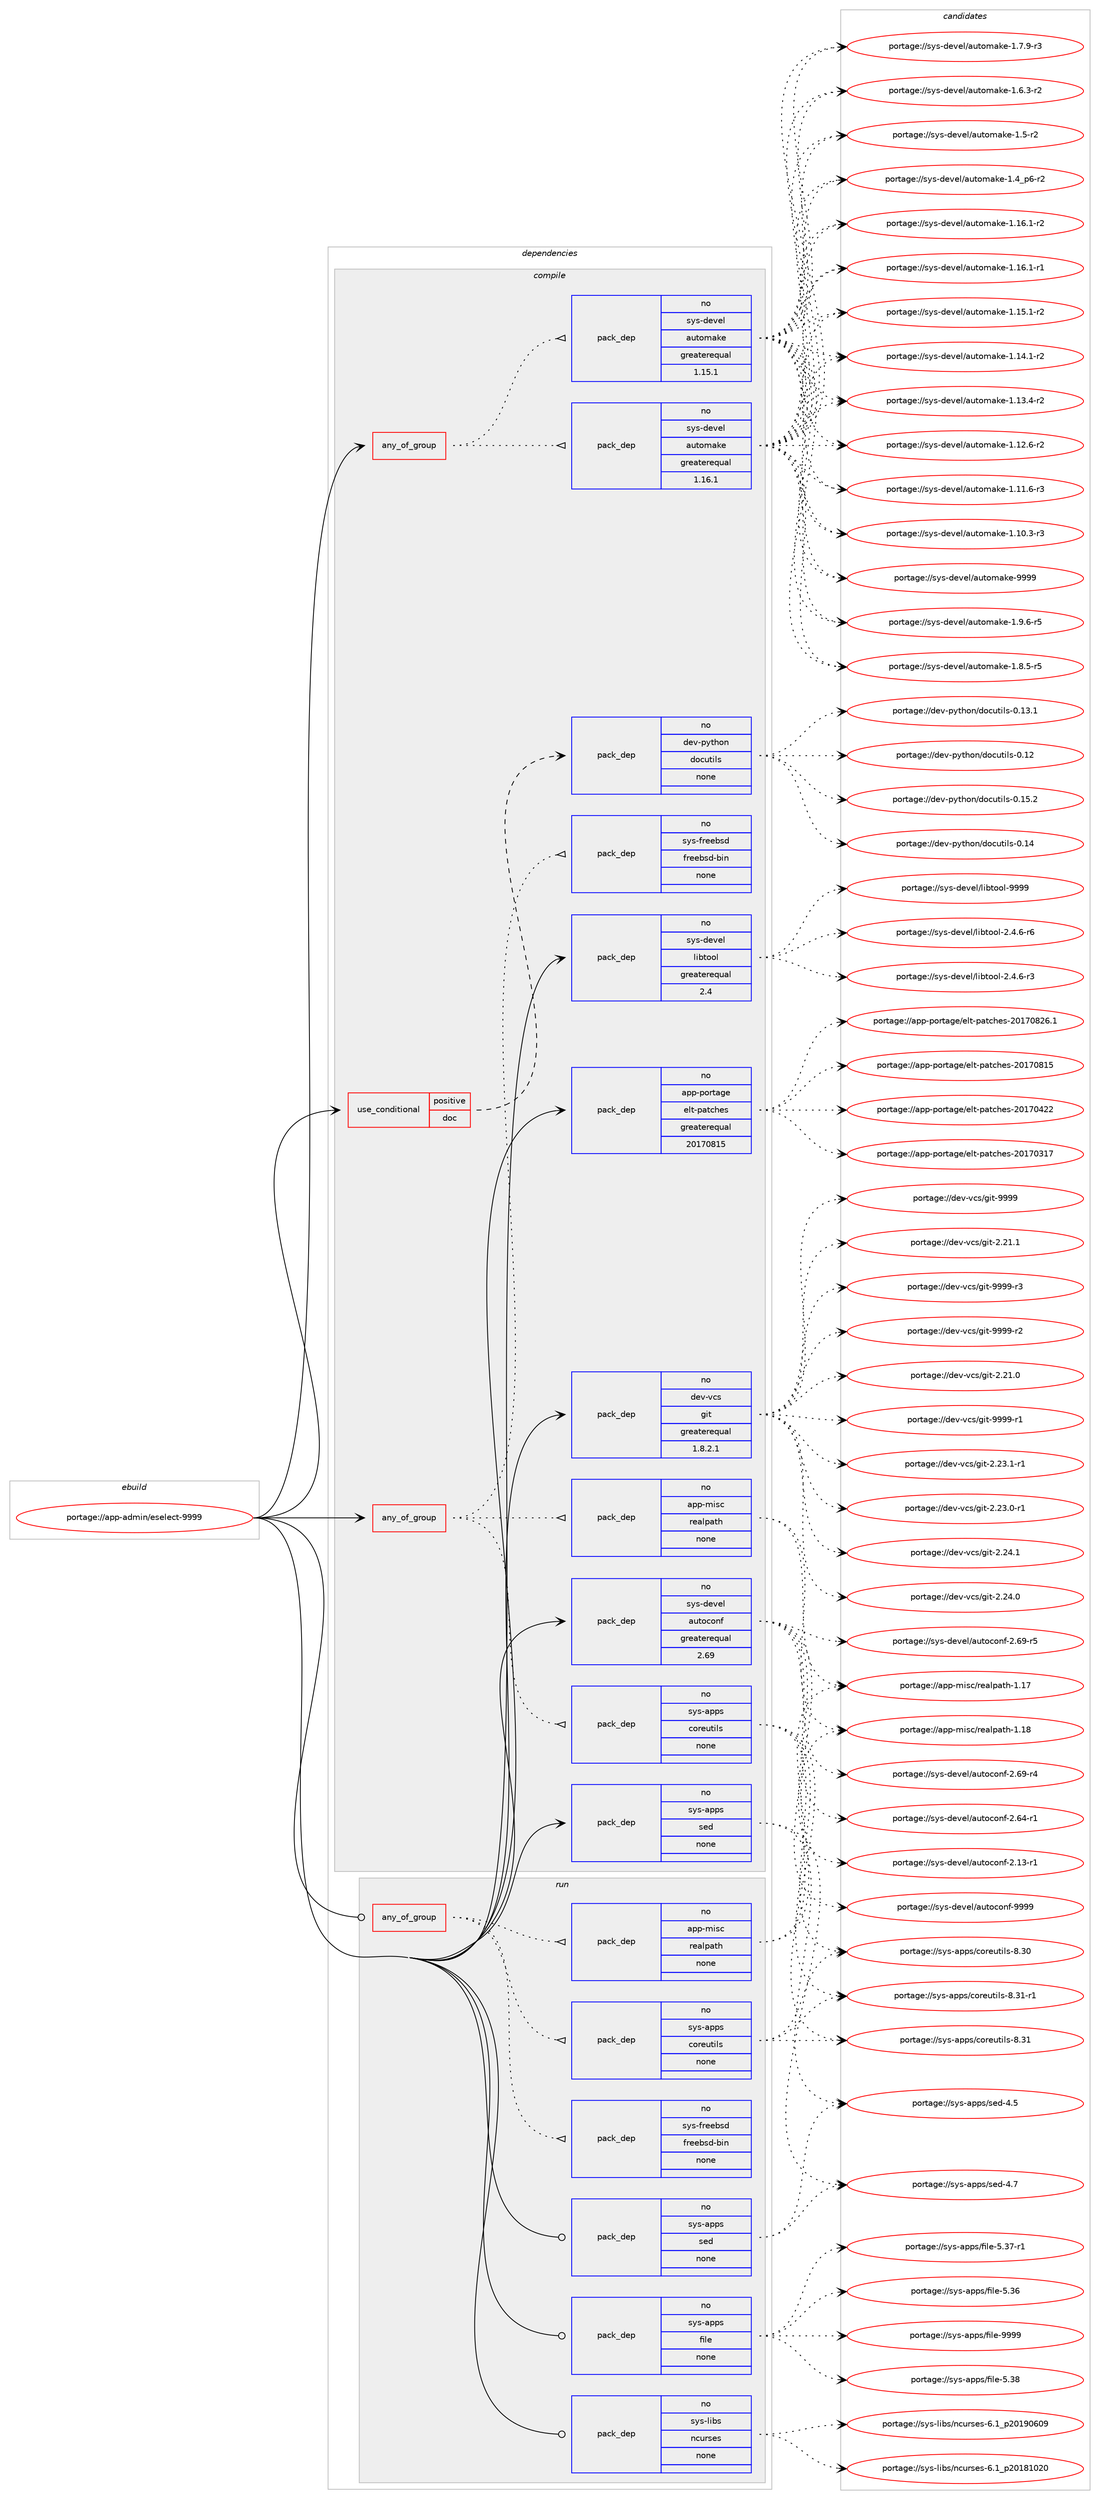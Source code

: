 digraph prolog {

# *************
# Graph options
# *************

newrank=true;
concentrate=true;
compound=true;
graph [rankdir=LR,fontname=Helvetica,fontsize=10,ranksep=1.5];#, ranksep=2.5, nodesep=0.2];
edge  [arrowhead=vee];
node  [fontname=Helvetica,fontsize=10];

# **********
# The ebuild
# **********

subgraph cluster_leftcol {
color=gray;
rank=same;
label=<<i>ebuild</i>>;
id [label="portage://app-admin/eselect-9999", color=red, width=4, href="../app-admin/eselect-9999.svg"];
}

# ****************
# The dependencies
# ****************

subgraph cluster_midcol {
color=gray;
label=<<i>dependencies</i>>;
subgraph cluster_compile {
fillcolor="#eeeeee";
style=filled;
label=<<i>compile</i>>;
subgraph any8447 {
dependency656918 [label=<<TABLE BORDER="0" CELLBORDER="1" CELLSPACING="0" CELLPADDING="4"><TR><TD CELLPADDING="10">any_of_group</TD></TR></TABLE>>, shape=none, color=red];subgraph pack492836 {
dependency656919 [label=<<TABLE BORDER="0" CELLBORDER="1" CELLSPACING="0" CELLPADDING="4" WIDTH="220"><TR><TD ROWSPAN="6" CELLPADDING="30">pack_dep</TD></TR><TR><TD WIDTH="110">no</TD></TR><TR><TD>sys-apps</TD></TR><TR><TD>coreutils</TD></TR><TR><TD>none</TD></TR><TR><TD></TD></TR></TABLE>>, shape=none, color=blue];
}
dependency656918:e -> dependency656919:w [weight=20,style="dotted",arrowhead="oinv"];
subgraph pack492837 {
dependency656920 [label=<<TABLE BORDER="0" CELLBORDER="1" CELLSPACING="0" CELLPADDING="4" WIDTH="220"><TR><TD ROWSPAN="6" CELLPADDING="30">pack_dep</TD></TR><TR><TD WIDTH="110">no</TD></TR><TR><TD>sys-freebsd</TD></TR><TR><TD>freebsd-bin</TD></TR><TR><TD>none</TD></TR><TR><TD></TD></TR></TABLE>>, shape=none, color=blue];
}
dependency656918:e -> dependency656920:w [weight=20,style="dotted",arrowhead="oinv"];
subgraph pack492838 {
dependency656921 [label=<<TABLE BORDER="0" CELLBORDER="1" CELLSPACING="0" CELLPADDING="4" WIDTH="220"><TR><TD ROWSPAN="6" CELLPADDING="30">pack_dep</TD></TR><TR><TD WIDTH="110">no</TD></TR><TR><TD>app-misc</TD></TR><TR><TD>realpath</TD></TR><TR><TD>none</TD></TR><TR><TD></TD></TR></TABLE>>, shape=none, color=blue];
}
dependency656918:e -> dependency656921:w [weight=20,style="dotted",arrowhead="oinv"];
}
id:e -> dependency656918:w [weight=20,style="solid",arrowhead="vee"];
subgraph any8448 {
dependency656922 [label=<<TABLE BORDER="0" CELLBORDER="1" CELLSPACING="0" CELLPADDING="4"><TR><TD CELLPADDING="10">any_of_group</TD></TR></TABLE>>, shape=none, color=red];subgraph pack492839 {
dependency656923 [label=<<TABLE BORDER="0" CELLBORDER="1" CELLSPACING="0" CELLPADDING="4" WIDTH="220"><TR><TD ROWSPAN="6" CELLPADDING="30">pack_dep</TD></TR><TR><TD WIDTH="110">no</TD></TR><TR><TD>sys-devel</TD></TR><TR><TD>automake</TD></TR><TR><TD>greaterequal</TD></TR><TR><TD>1.16.1</TD></TR></TABLE>>, shape=none, color=blue];
}
dependency656922:e -> dependency656923:w [weight=20,style="dotted",arrowhead="oinv"];
subgraph pack492840 {
dependency656924 [label=<<TABLE BORDER="0" CELLBORDER="1" CELLSPACING="0" CELLPADDING="4" WIDTH="220"><TR><TD ROWSPAN="6" CELLPADDING="30">pack_dep</TD></TR><TR><TD WIDTH="110">no</TD></TR><TR><TD>sys-devel</TD></TR><TR><TD>automake</TD></TR><TR><TD>greaterequal</TD></TR><TR><TD>1.15.1</TD></TR></TABLE>>, shape=none, color=blue];
}
dependency656922:e -> dependency656924:w [weight=20,style="dotted",arrowhead="oinv"];
}
id:e -> dependency656922:w [weight=20,style="solid",arrowhead="vee"];
subgraph cond155339 {
dependency656925 [label=<<TABLE BORDER="0" CELLBORDER="1" CELLSPACING="0" CELLPADDING="4"><TR><TD ROWSPAN="3" CELLPADDING="10">use_conditional</TD></TR><TR><TD>positive</TD></TR><TR><TD>doc</TD></TR></TABLE>>, shape=none, color=red];
subgraph pack492841 {
dependency656926 [label=<<TABLE BORDER="0" CELLBORDER="1" CELLSPACING="0" CELLPADDING="4" WIDTH="220"><TR><TD ROWSPAN="6" CELLPADDING="30">pack_dep</TD></TR><TR><TD WIDTH="110">no</TD></TR><TR><TD>dev-python</TD></TR><TR><TD>docutils</TD></TR><TR><TD>none</TD></TR><TR><TD></TD></TR></TABLE>>, shape=none, color=blue];
}
dependency656925:e -> dependency656926:w [weight=20,style="dashed",arrowhead="vee"];
}
id:e -> dependency656925:w [weight=20,style="solid",arrowhead="vee"];
subgraph pack492842 {
dependency656927 [label=<<TABLE BORDER="0" CELLBORDER="1" CELLSPACING="0" CELLPADDING="4" WIDTH="220"><TR><TD ROWSPAN="6" CELLPADDING="30">pack_dep</TD></TR><TR><TD WIDTH="110">no</TD></TR><TR><TD>app-portage</TD></TR><TR><TD>elt-patches</TD></TR><TR><TD>greaterequal</TD></TR><TR><TD>20170815</TD></TR></TABLE>>, shape=none, color=blue];
}
id:e -> dependency656927:w [weight=20,style="solid",arrowhead="vee"];
subgraph pack492843 {
dependency656928 [label=<<TABLE BORDER="0" CELLBORDER="1" CELLSPACING="0" CELLPADDING="4" WIDTH="220"><TR><TD ROWSPAN="6" CELLPADDING="30">pack_dep</TD></TR><TR><TD WIDTH="110">no</TD></TR><TR><TD>dev-vcs</TD></TR><TR><TD>git</TD></TR><TR><TD>greaterequal</TD></TR><TR><TD>1.8.2.1</TD></TR></TABLE>>, shape=none, color=blue];
}
id:e -> dependency656928:w [weight=20,style="solid",arrowhead="vee"];
subgraph pack492844 {
dependency656929 [label=<<TABLE BORDER="0" CELLBORDER="1" CELLSPACING="0" CELLPADDING="4" WIDTH="220"><TR><TD ROWSPAN="6" CELLPADDING="30">pack_dep</TD></TR><TR><TD WIDTH="110">no</TD></TR><TR><TD>sys-apps</TD></TR><TR><TD>sed</TD></TR><TR><TD>none</TD></TR><TR><TD></TD></TR></TABLE>>, shape=none, color=blue];
}
id:e -> dependency656929:w [weight=20,style="solid",arrowhead="vee"];
subgraph pack492845 {
dependency656930 [label=<<TABLE BORDER="0" CELLBORDER="1" CELLSPACING="0" CELLPADDING="4" WIDTH="220"><TR><TD ROWSPAN="6" CELLPADDING="30">pack_dep</TD></TR><TR><TD WIDTH="110">no</TD></TR><TR><TD>sys-devel</TD></TR><TR><TD>autoconf</TD></TR><TR><TD>greaterequal</TD></TR><TR><TD>2.69</TD></TR></TABLE>>, shape=none, color=blue];
}
id:e -> dependency656930:w [weight=20,style="solid",arrowhead="vee"];
subgraph pack492846 {
dependency656931 [label=<<TABLE BORDER="0" CELLBORDER="1" CELLSPACING="0" CELLPADDING="4" WIDTH="220"><TR><TD ROWSPAN="6" CELLPADDING="30">pack_dep</TD></TR><TR><TD WIDTH="110">no</TD></TR><TR><TD>sys-devel</TD></TR><TR><TD>libtool</TD></TR><TR><TD>greaterequal</TD></TR><TR><TD>2.4</TD></TR></TABLE>>, shape=none, color=blue];
}
id:e -> dependency656931:w [weight=20,style="solid",arrowhead="vee"];
}
subgraph cluster_compileandrun {
fillcolor="#eeeeee";
style=filled;
label=<<i>compile and run</i>>;
}
subgraph cluster_run {
fillcolor="#eeeeee";
style=filled;
label=<<i>run</i>>;
subgraph any8449 {
dependency656932 [label=<<TABLE BORDER="0" CELLBORDER="1" CELLSPACING="0" CELLPADDING="4"><TR><TD CELLPADDING="10">any_of_group</TD></TR></TABLE>>, shape=none, color=red];subgraph pack492847 {
dependency656933 [label=<<TABLE BORDER="0" CELLBORDER="1" CELLSPACING="0" CELLPADDING="4" WIDTH="220"><TR><TD ROWSPAN="6" CELLPADDING="30">pack_dep</TD></TR><TR><TD WIDTH="110">no</TD></TR><TR><TD>sys-apps</TD></TR><TR><TD>coreutils</TD></TR><TR><TD>none</TD></TR><TR><TD></TD></TR></TABLE>>, shape=none, color=blue];
}
dependency656932:e -> dependency656933:w [weight=20,style="dotted",arrowhead="oinv"];
subgraph pack492848 {
dependency656934 [label=<<TABLE BORDER="0" CELLBORDER="1" CELLSPACING="0" CELLPADDING="4" WIDTH="220"><TR><TD ROWSPAN="6" CELLPADDING="30">pack_dep</TD></TR><TR><TD WIDTH="110">no</TD></TR><TR><TD>sys-freebsd</TD></TR><TR><TD>freebsd-bin</TD></TR><TR><TD>none</TD></TR><TR><TD></TD></TR></TABLE>>, shape=none, color=blue];
}
dependency656932:e -> dependency656934:w [weight=20,style="dotted",arrowhead="oinv"];
subgraph pack492849 {
dependency656935 [label=<<TABLE BORDER="0" CELLBORDER="1" CELLSPACING="0" CELLPADDING="4" WIDTH="220"><TR><TD ROWSPAN="6" CELLPADDING="30">pack_dep</TD></TR><TR><TD WIDTH="110">no</TD></TR><TR><TD>app-misc</TD></TR><TR><TD>realpath</TD></TR><TR><TD>none</TD></TR><TR><TD></TD></TR></TABLE>>, shape=none, color=blue];
}
dependency656932:e -> dependency656935:w [weight=20,style="dotted",arrowhead="oinv"];
}
id:e -> dependency656932:w [weight=20,style="solid",arrowhead="odot"];
subgraph pack492850 {
dependency656936 [label=<<TABLE BORDER="0" CELLBORDER="1" CELLSPACING="0" CELLPADDING="4" WIDTH="220"><TR><TD ROWSPAN="6" CELLPADDING="30">pack_dep</TD></TR><TR><TD WIDTH="110">no</TD></TR><TR><TD>sys-apps</TD></TR><TR><TD>file</TD></TR><TR><TD>none</TD></TR><TR><TD></TD></TR></TABLE>>, shape=none, color=blue];
}
id:e -> dependency656936:w [weight=20,style="solid",arrowhead="odot"];
subgraph pack492851 {
dependency656937 [label=<<TABLE BORDER="0" CELLBORDER="1" CELLSPACING="0" CELLPADDING="4" WIDTH="220"><TR><TD ROWSPAN="6" CELLPADDING="30">pack_dep</TD></TR><TR><TD WIDTH="110">no</TD></TR><TR><TD>sys-apps</TD></TR><TR><TD>sed</TD></TR><TR><TD>none</TD></TR><TR><TD></TD></TR></TABLE>>, shape=none, color=blue];
}
id:e -> dependency656937:w [weight=20,style="solid",arrowhead="odot"];
subgraph pack492852 {
dependency656938 [label=<<TABLE BORDER="0" CELLBORDER="1" CELLSPACING="0" CELLPADDING="4" WIDTH="220"><TR><TD ROWSPAN="6" CELLPADDING="30">pack_dep</TD></TR><TR><TD WIDTH="110">no</TD></TR><TR><TD>sys-libs</TD></TR><TR><TD>ncurses</TD></TR><TR><TD>none</TD></TR><TR><TD></TD></TR></TABLE>>, shape=none, color=blue];
}
id:e -> dependency656938:w [weight=20,style="solid",arrowhead="odot"];
}
}

# **************
# The candidates
# **************

subgraph cluster_choices {
rank=same;
color=gray;
label=<<i>candidates</i>>;

subgraph choice492836 {
color=black;
nodesep=1;
choice1151211154597112112115479911111410111711610510811545564651494511449 [label="portage://sys-apps/coreutils-8.31-r1", color=red, width=4,href="../sys-apps/coreutils-8.31-r1.svg"];
choice115121115459711211211547991111141011171161051081154556465149 [label="portage://sys-apps/coreutils-8.31", color=red, width=4,href="../sys-apps/coreutils-8.31.svg"];
choice115121115459711211211547991111141011171161051081154556465148 [label="portage://sys-apps/coreutils-8.30", color=red, width=4,href="../sys-apps/coreutils-8.30.svg"];
dependency656919:e -> choice1151211154597112112115479911111410111711610510811545564651494511449:w [style=dotted,weight="100"];
dependency656919:e -> choice115121115459711211211547991111141011171161051081154556465149:w [style=dotted,weight="100"];
dependency656919:e -> choice115121115459711211211547991111141011171161051081154556465148:w [style=dotted,weight="100"];
}
subgraph choice492837 {
color=black;
nodesep=1;
}
subgraph choice492838 {
color=black;
nodesep=1;
choice9711211245109105115994711410197108112971161044549464956 [label="portage://app-misc/realpath-1.18", color=red, width=4,href="../app-misc/realpath-1.18.svg"];
choice9711211245109105115994711410197108112971161044549464955 [label="portage://app-misc/realpath-1.17", color=red, width=4,href="../app-misc/realpath-1.17.svg"];
dependency656921:e -> choice9711211245109105115994711410197108112971161044549464956:w [style=dotted,weight="100"];
dependency656921:e -> choice9711211245109105115994711410197108112971161044549464955:w [style=dotted,weight="100"];
}
subgraph choice492839 {
color=black;
nodesep=1;
choice115121115451001011181011084797117116111109971071014557575757 [label="portage://sys-devel/automake-9999", color=red, width=4,href="../sys-devel/automake-9999.svg"];
choice115121115451001011181011084797117116111109971071014549465746544511453 [label="portage://sys-devel/automake-1.9.6-r5", color=red, width=4,href="../sys-devel/automake-1.9.6-r5.svg"];
choice115121115451001011181011084797117116111109971071014549465646534511453 [label="portage://sys-devel/automake-1.8.5-r5", color=red, width=4,href="../sys-devel/automake-1.8.5-r5.svg"];
choice115121115451001011181011084797117116111109971071014549465546574511451 [label="portage://sys-devel/automake-1.7.9-r3", color=red, width=4,href="../sys-devel/automake-1.7.9-r3.svg"];
choice115121115451001011181011084797117116111109971071014549465446514511450 [label="portage://sys-devel/automake-1.6.3-r2", color=red, width=4,href="../sys-devel/automake-1.6.3-r2.svg"];
choice11512111545100101118101108479711711611110997107101454946534511450 [label="portage://sys-devel/automake-1.5-r2", color=red, width=4,href="../sys-devel/automake-1.5-r2.svg"];
choice115121115451001011181011084797117116111109971071014549465295112544511450 [label="portage://sys-devel/automake-1.4_p6-r2", color=red, width=4,href="../sys-devel/automake-1.4_p6-r2.svg"];
choice11512111545100101118101108479711711611110997107101454946495446494511450 [label="portage://sys-devel/automake-1.16.1-r2", color=red, width=4,href="../sys-devel/automake-1.16.1-r2.svg"];
choice11512111545100101118101108479711711611110997107101454946495446494511449 [label="portage://sys-devel/automake-1.16.1-r1", color=red, width=4,href="../sys-devel/automake-1.16.1-r1.svg"];
choice11512111545100101118101108479711711611110997107101454946495346494511450 [label="portage://sys-devel/automake-1.15.1-r2", color=red, width=4,href="../sys-devel/automake-1.15.1-r2.svg"];
choice11512111545100101118101108479711711611110997107101454946495246494511450 [label="portage://sys-devel/automake-1.14.1-r2", color=red, width=4,href="../sys-devel/automake-1.14.1-r2.svg"];
choice11512111545100101118101108479711711611110997107101454946495146524511450 [label="portage://sys-devel/automake-1.13.4-r2", color=red, width=4,href="../sys-devel/automake-1.13.4-r2.svg"];
choice11512111545100101118101108479711711611110997107101454946495046544511450 [label="portage://sys-devel/automake-1.12.6-r2", color=red, width=4,href="../sys-devel/automake-1.12.6-r2.svg"];
choice11512111545100101118101108479711711611110997107101454946494946544511451 [label="portage://sys-devel/automake-1.11.6-r3", color=red, width=4,href="../sys-devel/automake-1.11.6-r3.svg"];
choice11512111545100101118101108479711711611110997107101454946494846514511451 [label="portage://sys-devel/automake-1.10.3-r3", color=red, width=4,href="../sys-devel/automake-1.10.3-r3.svg"];
dependency656923:e -> choice115121115451001011181011084797117116111109971071014557575757:w [style=dotted,weight="100"];
dependency656923:e -> choice115121115451001011181011084797117116111109971071014549465746544511453:w [style=dotted,weight="100"];
dependency656923:e -> choice115121115451001011181011084797117116111109971071014549465646534511453:w [style=dotted,weight="100"];
dependency656923:e -> choice115121115451001011181011084797117116111109971071014549465546574511451:w [style=dotted,weight="100"];
dependency656923:e -> choice115121115451001011181011084797117116111109971071014549465446514511450:w [style=dotted,weight="100"];
dependency656923:e -> choice11512111545100101118101108479711711611110997107101454946534511450:w [style=dotted,weight="100"];
dependency656923:e -> choice115121115451001011181011084797117116111109971071014549465295112544511450:w [style=dotted,weight="100"];
dependency656923:e -> choice11512111545100101118101108479711711611110997107101454946495446494511450:w [style=dotted,weight="100"];
dependency656923:e -> choice11512111545100101118101108479711711611110997107101454946495446494511449:w [style=dotted,weight="100"];
dependency656923:e -> choice11512111545100101118101108479711711611110997107101454946495346494511450:w [style=dotted,weight="100"];
dependency656923:e -> choice11512111545100101118101108479711711611110997107101454946495246494511450:w [style=dotted,weight="100"];
dependency656923:e -> choice11512111545100101118101108479711711611110997107101454946495146524511450:w [style=dotted,weight="100"];
dependency656923:e -> choice11512111545100101118101108479711711611110997107101454946495046544511450:w [style=dotted,weight="100"];
dependency656923:e -> choice11512111545100101118101108479711711611110997107101454946494946544511451:w [style=dotted,weight="100"];
dependency656923:e -> choice11512111545100101118101108479711711611110997107101454946494846514511451:w [style=dotted,weight="100"];
}
subgraph choice492840 {
color=black;
nodesep=1;
choice115121115451001011181011084797117116111109971071014557575757 [label="portage://sys-devel/automake-9999", color=red, width=4,href="../sys-devel/automake-9999.svg"];
choice115121115451001011181011084797117116111109971071014549465746544511453 [label="portage://sys-devel/automake-1.9.6-r5", color=red, width=4,href="../sys-devel/automake-1.9.6-r5.svg"];
choice115121115451001011181011084797117116111109971071014549465646534511453 [label="portage://sys-devel/automake-1.8.5-r5", color=red, width=4,href="../sys-devel/automake-1.8.5-r5.svg"];
choice115121115451001011181011084797117116111109971071014549465546574511451 [label="portage://sys-devel/automake-1.7.9-r3", color=red, width=4,href="../sys-devel/automake-1.7.9-r3.svg"];
choice115121115451001011181011084797117116111109971071014549465446514511450 [label="portage://sys-devel/automake-1.6.3-r2", color=red, width=4,href="../sys-devel/automake-1.6.3-r2.svg"];
choice11512111545100101118101108479711711611110997107101454946534511450 [label="portage://sys-devel/automake-1.5-r2", color=red, width=4,href="../sys-devel/automake-1.5-r2.svg"];
choice115121115451001011181011084797117116111109971071014549465295112544511450 [label="portage://sys-devel/automake-1.4_p6-r2", color=red, width=4,href="../sys-devel/automake-1.4_p6-r2.svg"];
choice11512111545100101118101108479711711611110997107101454946495446494511450 [label="portage://sys-devel/automake-1.16.1-r2", color=red, width=4,href="../sys-devel/automake-1.16.1-r2.svg"];
choice11512111545100101118101108479711711611110997107101454946495446494511449 [label="portage://sys-devel/automake-1.16.1-r1", color=red, width=4,href="../sys-devel/automake-1.16.1-r1.svg"];
choice11512111545100101118101108479711711611110997107101454946495346494511450 [label="portage://sys-devel/automake-1.15.1-r2", color=red, width=4,href="../sys-devel/automake-1.15.1-r2.svg"];
choice11512111545100101118101108479711711611110997107101454946495246494511450 [label="portage://sys-devel/automake-1.14.1-r2", color=red, width=4,href="../sys-devel/automake-1.14.1-r2.svg"];
choice11512111545100101118101108479711711611110997107101454946495146524511450 [label="portage://sys-devel/automake-1.13.4-r2", color=red, width=4,href="../sys-devel/automake-1.13.4-r2.svg"];
choice11512111545100101118101108479711711611110997107101454946495046544511450 [label="portage://sys-devel/automake-1.12.6-r2", color=red, width=4,href="../sys-devel/automake-1.12.6-r2.svg"];
choice11512111545100101118101108479711711611110997107101454946494946544511451 [label="portage://sys-devel/automake-1.11.6-r3", color=red, width=4,href="../sys-devel/automake-1.11.6-r3.svg"];
choice11512111545100101118101108479711711611110997107101454946494846514511451 [label="portage://sys-devel/automake-1.10.3-r3", color=red, width=4,href="../sys-devel/automake-1.10.3-r3.svg"];
dependency656924:e -> choice115121115451001011181011084797117116111109971071014557575757:w [style=dotted,weight="100"];
dependency656924:e -> choice115121115451001011181011084797117116111109971071014549465746544511453:w [style=dotted,weight="100"];
dependency656924:e -> choice115121115451001011181011084797117116111109971071014549465646534511453:w [style=dotted,weight="100"];
dependency656924:e -> choice115121115451001011181011084797117116111109971071014549465546574511451:w [style=dotted,weight="100"];
dependency656924:e -> choice115121115451001011181011084797117116111109971071014549465446514511450:w [style=dotted,weight="100"];
dependency656924:e -> choice11512111545100101118101108479711711611110997107101454946534511450:w [style=dotted,weight="100"];
dependency656924:e -> choice115121115451001011181011084797117116111109971071014549465295112544511450:w [style=dotted,weight="100"];
dependency656924:e -> choice11512111545100101118101108479711711611110997107101454946495446494511450:w [style=dotted,weight="100"];
dependency656924:e -> choice11512111545100101118101108479711711611110997107101454946495446494511449:w [style=dotted,weight="100"];
dependency656924:e -> choice11512111545100101118101108479711711611110997107101454946495346494511450:w [style=dotted,weight="100"];
dependency656924:e -> choice11512111545100101118101108479711711611110997107101454946495246494511450:w [style=dotted,weight="100"];
dependency656924:e -> choice11512111545100101118101108479711711611110997107101454946495146524511450:w [style=dotted,weight="100"];
dependency656924:e -> choice11512111545100101118101108479711711611110997107101454946495046544511450:w [style=dotted,weight="100"];
dependency656924:e -> choice11512111545100101118101108479711711611110997107101454946494946544511451:w [style=dotted,weight="100"];
dependency656924:e -> choice11512111545100101118101108479711711611110997107101454946494846514511451:w [style=dotted,weight="100"];
}
subgraph choice492841 {
color=black;
nodesep=1;
choice10010111845112121116104111110471001119911711610510811545484649534650 [label="portage://dev-python/docutils-0.15.2", color=red, width=4,href="../dev-python/docutils-0.15.2.svg"];
choice1001011184511212111610411111047100111991171161051081154548464952 [label="portage://dev-python/docutils-0.14", color=red, width=4,href="../dev-python/docutils-0.14.svg"];
choice10010111845112121116104111110471001119911711610510811545484649514649 [label="portage://dev-python/docutils-0.13.1", color=red, width=4,href="../dev-python/docutils-0.13.1.svg"];
choice1001011184511212111610411111047100111991171161051081154548464950 [label="portage://dev-python/docutils-0.12", color=red, width=4,href="../dev-python/docutils-0.12.svg"];
dependency656926:e -> choice10010111845112121116104111110471001119911711610510811545484649534650:w [style=dotted,weight="100"];
dependency656926:e -> choice1001011184511212111610411111047100111991171161051081154548464952:w [style=dotted,weight="100"];
dependency656926:e -> choice10010111845112121116104111110471001119911711610510811545484649514649:w [style=dotted,weight="100"];
dependency656926:e -> choice1001011184511212111610411111047100111991171161051081154548464950:w [style=dotted,weight="100"];
}
subgraph choice492842 {
color=black;
nodesep=1;
choice971121124511211111411697103101471011081164511297116991041011154550484955485650544649 [label="portage://app-portage/elt-patches-20170826.1", color=red, width=4,href="../app-portage/elt-patches-20170826.1.svg"];
choice97112112451121111141169710310147101108116451129711699104101115455048495548564953 [label="portage://app-portage/elt-patches-20170815", color=red, width=4,href="../app-portage/elt-patches-20170815.svg"];
choice97112112451121111141169710310147101108116451129711699104101115455048495548525050 [label="portage://app-portage/elt-patches-20170422", color=red, width=4,href="../app-portage/elt-patches-20170422.svg"];
choice97112112451121111141169710310147101108116451129711699104101115455048495548514955 [label="portage://app-portage/elt-patches-20170317", color=red, width=4,href="../app-portage/elt-patches-20170317.svg"];
dependency656927:e -> choice971121124511211111411697103101471011081164511297116991041011154550484955485650544649:w [style=dotted,weight="100"];
dependency656927:e -> choice97112112451121111141169710310147101108116451129711699104101115455048495548564953:w [style=dotted,weight="100"];
dependency656927:e -> choice97112112451121111141169710310147101108116451129711699104101115455048495548525050:w [style=dotted,weight="100"];
dependency656927:e -> choice97112112451121111141169710310147101108116451129711699104101115455048495548514955:w [style=dotted,weight="100"];
}
subgraph choice492843 {
color=black;
nodesep=1;
choice10010111845118991154710310511645575757574511451 [label="portage://dev-vcs/git-9999-r3", color=red, width=4,href="../dev-vcs/git-9999-r3.svg"];
choice10010111845118991154710310511645575757574511450 [label="portage://dev-vcs/git-9999-r2", color=red, width=4,href="../dev-vcs/git-9999-r2.svg"];
choice10010111845118991154710310511645575757574511449 [label="portage://dev-vcs/git-9999-r1", color=red, width=4,href="../dev-vcs/git-9999-r1.svg"];
choice1001011184511899115471031051164557575757 [label="portage://dev-vcs/git-9999", color=red, width=4,href="../dev-vcs/git-9999.svg"];
choice10010111845118991154710310511645504650524649 [label="portage://dev-vcs/git-2.24.1", color=red, width=4,href="../dev-vcs/git-2.24.1.svg"];
choice10010111845118991154710310511645504650524648 [label="portage://dev-vcs/git-2.24.0", color=red, width=4,href="../dev-vcs/git-2.24.0.svg"];
choice100101118451189911547103105116455046505146494511449 [label="portage://dev-vcs/git-2.23.1-r1", color=red, width=4,href="../dev-vcs/git-2.23.1-r1.svg"];
choice100101118451189911547103105116455046505146484511449 [label="portage://dev-vcs/git-2.23.0-r1", color=red, width=4,href="../dev-vcs/git-2.23.0-r1.svg"];
choice10010111845118991154710310511645504650494649 [label="portage://dev-vcs/git-2.21.1", color=red, width=4,href="../dev-vcs/git-2.21.1.svg"];
choice10010111845118991154710310511645504650494648 [label="portage://dev-vcs/git-2.21.0", color=red, width=4,href="../dev-vcs/git-2.21.0.svg"];
dependency656928:e -> choice10010111845118991154710310511645575757574511451:w [style=dotted,weight="100"];
dependency656928:e -> choice10010111845118991154710310511645575757574511450:w [style=dotted,weight="100"];
dependency656928:e -> choice10010111845118991154710310511645575757574511449:w [style=dotted,weight="100"];
dependency656928:e -> choice1001011184511899115471031051164557575757:w [style=dotted,weight="100"];
dependency656928:e -> choice10010111845118991154710310511645504650524649:w [style=dotted,weight="100"];
dependency656928:e -> choice10010111845118991154710310511645504650524648:w [style=dotted,weight="100"];
dependency656928:e -> choice100101118451189911547103105116455046505146494511449:w [style=dotted,weight="100"];
dependency656928:e -> choice100101118451189911547103105116455046505146484511449:w [style=dotted,weight="100"];
dependency656928:e -> choice10010111845118991154710310511645504650494649:w [style=dotted,weight="100"];
dependency656928:e -> choice10010111845118991154710310511645504650494648:w [style=dotted,weight="100"];
}
subgraph choice492844 {
color=black;
nodesep=1;
choice11512111545971121121154711510110045524655 [label="portage://sys-apps/sed-4.7", color=red, width=4,href="../sys-apps/sed-4.7.svg"];
choice11512111545971121121154711510110045524653 [label="portage://sys-apps/sed-4.5", color=red, width=4,href="../sys-apps/sed-4.5.svg"];
dependency656929:e -> choice11512111545971121121154711510110045524655:w [style=dotted,weight="100"];
dependency656929:e -> choice11512111545971121121154711510110045524653:w [style=dotted,weight="100"];
}
subgraph choice492845 {
color=black;
nodesep=1;
choice115121115451001011181011084797117116111991111101024557575757 [label="portage://sys-devel/autoconf-9999", color=red, width=4,href="../sys-devel/autoconf-9999.svg"];
choice1151211154510010111810110847971171161119911111010245504654574511453 [label="portage://sys-devel/autoconf-2.69-r5", color=red, width=4,href="../sys-devel/autoconf-2.69-r5.svg"];
choice1151211154510010111810110847971171161119911111010245504654574511452 [label="portage://sys-devel/autoconf-2.69-r4", color=red, width=4,href="../sys-devel/autoconf-2.69-r4.svg"];
choice1151211154510010111810110847971171161119911111010245504654524511449 [label="portage://sys-devel/autoconf-2.64-r1", color=red, width=4,href="../sys-devel/autoconf-2.64-r1.svg"];
choice1151211154510010111810110847971171161119911111010245504649514511449 [label="portage://sys-devel/autoconf-2.13-r1", color=red, width=4,href="../sys-devel/autoconf-2.13-r1.svg"];
dependency656930:e -> choice115121115451001011181011084797117116111991111101024557575757:w [style=dotted,weight="100"];
dependency656930:e -> choice1151211154510010111810110847971171161119911111010245504654574511453:w [style=dotted,weight="100"];
dependency656930:e -> choice1151211154510010111810110847971171161119911111010245504654574511452:w [style=dotted,weight="100"];
dependency656930:e -> choice1151211154510010111810110847971171161119911111010245504654524511449:w [style=dotted,weight="100"];
dependency656930:e -> choice1151211154510010111810110847971171161119911111010245504649514511449:w [style=dotted,weight="100"];
}
subgraph choice492846 {
color=black;
nodesep=1;
choice1151211154510010111810110847108105981161111111084557575757 [label="portage://sys-devel/libtool-9999", color=red, width=4,href="../sys-devel/libtool-9999.svg"];
choice1151211154510010111810110847108105981161111111084550465246544511454 [label="portage://sys-devel/libtool-2.4.6-r6", color=red, width=4,href="../sys-devel/libtool-2.4.6-r6.svg"];
choice1151211154510010111810110847108105981161111111084550465246544511451 [label="portage://sys-devel/libtool-2.4.6-r3", color=red, width=4,href="../sys-devel/libtool-2.4.6-r3.svg"];
dependency656931:e -> choice1151211154510010111810110847108105981161111111084557575757:w [style=dotted,weight="100"];
dependency656931:e -> choice1151211154510010111810110847108105981161111111084550465246544511454:w [style=dotted,weight="100"];
dependency656931:e -> choice1151211154510010111810110847108105981161111111084550465246544511451:w [style=dotted,weight="100"];
}
subgraph choice492847 {
color=black;
nodesep=1;
choice1151211154597112112115479911111410111711610510811545564651494511449 [label="portage://sys-apps/coreutils-8.31-r1", color=red, width=4,href="../sys-apps/coreutils-8.31-r1.svg"];
choice115121115459711211211547991111141011171161051081154556465149 [label="portage://sys-apps/coreutils-8.31", color=red, width=4,href="../sys-apps/coreutils-8.31.svg"];
choice115121115459711211211547991111141011171161051081154556465148 [label="portage://sys-apps/coreutils-8.30", color=red, width=4,href="../sys-apps/coreutils-8.30.svg"];
dependency656933:e -> choice1151211154597112112115479911111410111711610510811545564651494511449:w [style=dotted,weight="100"];
dependency656933:e -> choice115121115459711211211547991111141011171161051081154556465149:w [style=dotted,weight="100"];
dependency656933:e -> choice115121115459711211211547991111141011171161051081154556465148:w [style=dotted,weight="100"];
}
subgraph choice492848 {
color=black;
nodesep=1;
}
subgraph choice492849 {
color=black;
nodesep=1;
choice9711211245109105115994711410197108112971161044549464956 [label="portage://app-misc/realpath-1.18", color=red, width=4,href="../app-misc/realpath-1.18.svg"];
choice9711211245109105115994711410197108112971161044549464955 [label="portage://app-misc/realpath-1.17", color=red, width=4,href="../app-misc/realpath-1.17.svg"];
dependency656935:e -> choice9711211245109105115994711410197108112971161044549464956:w [style=dotted,weight="100"];
dependency656935:e -> choice9711211245109105115994711410197108112971161044549464955:w [style=dotted,weight="100"];
}
subgraph choice492850 {
color=black;
nodesep=1;
choice1151211154597112112115471021051081014557575757 [label="portage://sys-apps/file-9999", color=red, width=4,href="../sys-apps/file-9999.svg"];
choice1151211154597112112115471021051081014553465156 [label="portage://sys-apps/file-5.38", color=red, width=4,href="../sys-apps/file-5.38.svg"];
choice11512111545971121121154710210510810145534651554511449 [label="portage://sys-apps/file-5.37-r1", color=red, width=4,href="../sys-apps/file-5.37-r1.svg"];
choice1151211154597112112115471021051081014553465154 [label="portage://sys-apps/file-5.36", color=red, width=4,href="../sys-apps/file-5.36.svg"];
dependency656936:e -> choice1151211154597112112115471021051081014557575757:w [style=dotted,weight="100"];
dependency656936:e -> choice1151211154597112112115471021051081014553465156:w [style=dotted,weight="100"];
dependency656936:e -> choice11512111545971121121154710210510810145534651554511449:w [style=dotted,weight="100"];
dependency656936:e -> choice1151211154597112112115471021051081014553465154:w [style=dotted,weight="100"];
}
subgraph choice492851 {
color=black;
nodesep=1;
choice11512111545971121121154711510110045524655 [label="portage://sys-apps/sed-4.7", color=red, width=4,href="../sys-apps/sed-4.7.svg"];
choice11512111545971121121154711510110045524653 [label="portage://sys-apps/sed-4.5", color=red, width=4,href="../sys-apps/sed-4.5.svg"];
dependency656937:e -> choice11512111545971121121154711510110045524655:w [style=dotted,weight="100"];
dependency656937:e -> choice11512111545971121121154711510110045524653:w [style=dotted,weight="100"];
}
subgraph choice492852 {
color=black;
nodesep=1;
choice1151211154510810598115471109911711411510111545544649951125048495748544857 [label="portage://sys-libs/ncurses-6.1_p20190609", color=red, width=4,href="../sys-libs/ncurses-6.1_p20190609.svg"];
choice1151211154510810598115471109911711411510111545544649951125048495649485048 [label="portage://sys-libs/ncurses-6.1_p20181020", color=red, width=4,href="../sys-libs/ncurses-6.1_p20181020.svg"];
dependency656938:e -> choice1151211154510810598115471109911711411510111545544649951125048495748544857:w [style=dotted,weight="100"];
dependency656938:e -> choice1151211154510810598115471109911711411510111545544649951125048495649485048:w [style=dotted,weight="100"];
}
}

}
